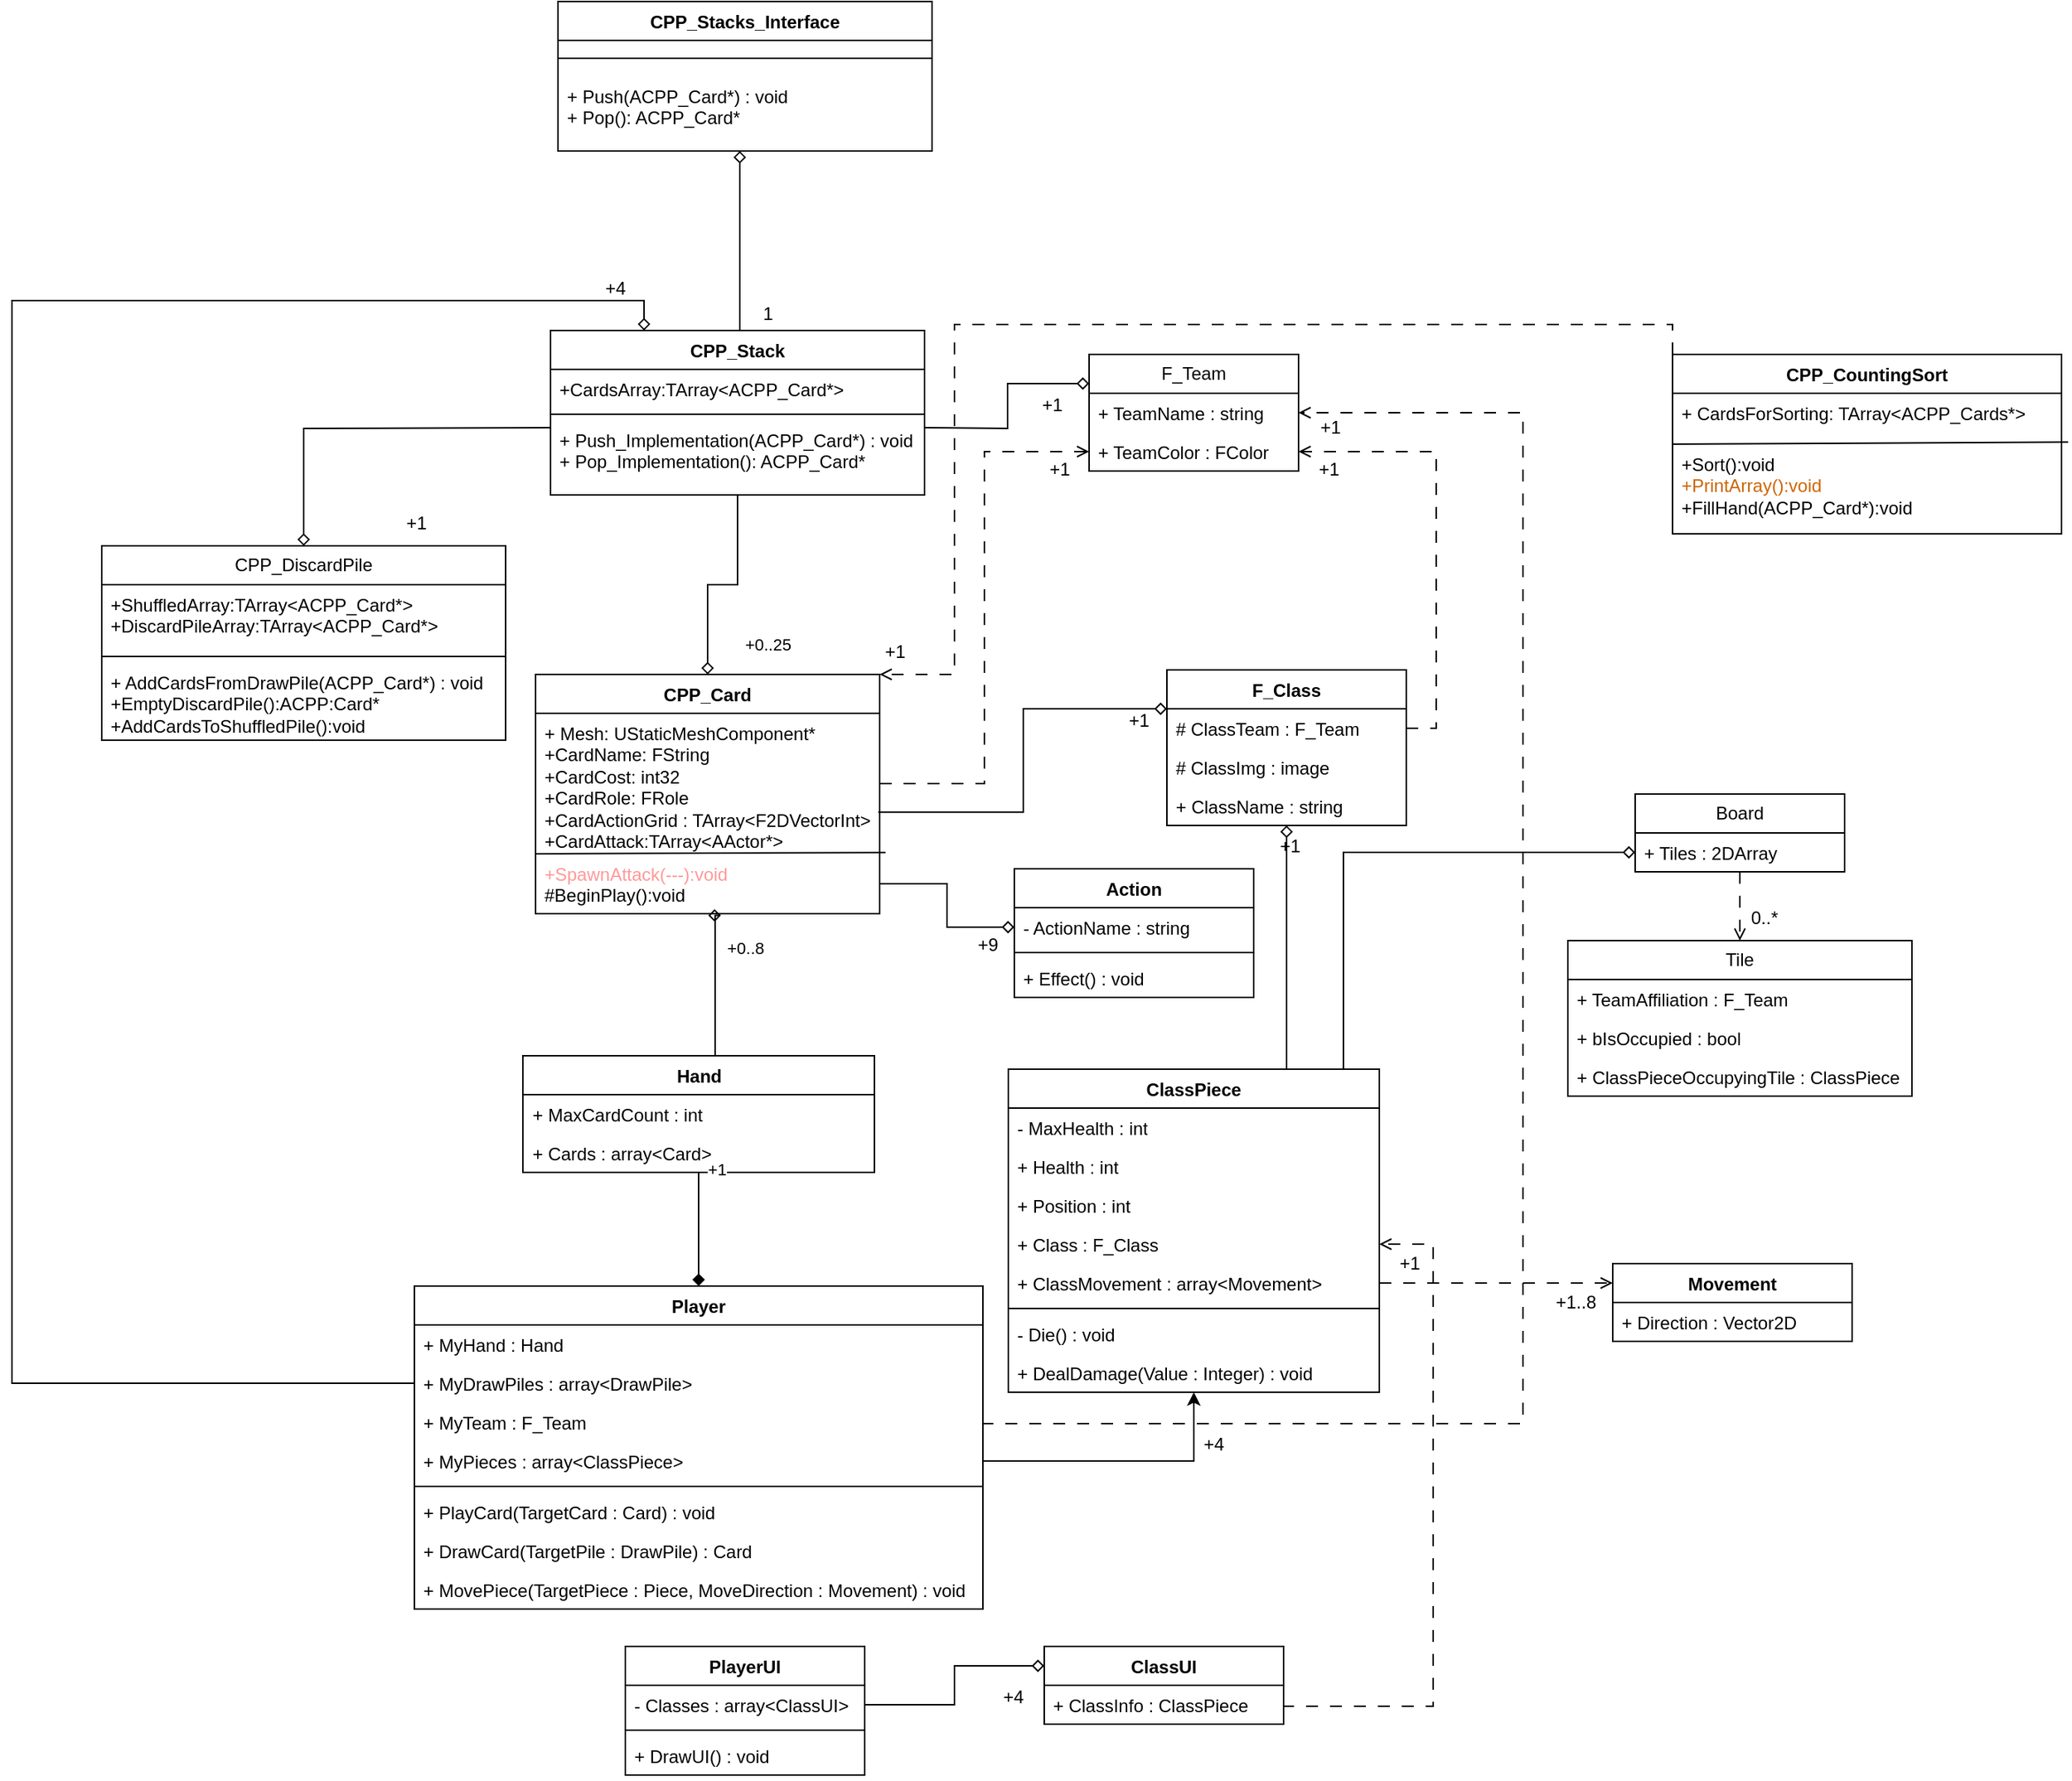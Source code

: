 <mxfile version="24.7.12">
  <diagram id="C5RBs43oDa-KdzZeNtuy" name="Page-1">
    <mxGraphModel dx="2722" dy="2196" grid="1" gridSize="10" guides="1" tooltips="1" connect="1" arrows="1" fold="1" page="1" pageScale="1" pageWidth="827" pageHeight="1169" math="0" shadow="0">
      <root>
        <mxCell id="WIyWlLk6GJQsqaUBKTNV-0" />
        <mxCell id="WIyWlLk6GJQsqaUBKTNV-1" parent="WIyWlLk6GJQsqaUBKTNV-0" />
        <mxCell id="1vtb1KImNI2E9GhAZsTV-21" style="edgeStyle=orthogonalEdgeStyle;rounded=0;orthogonalLoop=1;jettySize=auto;html=1;entryX=0;entryY=0.5;entryDx=0;entryDy=0;endArrow=diamond;endFill=0;exitX=1;exitY=0.5;exitDx=0;exitDy=0;" parent="WIyWlLk6GJQsqaUBKTNV-1" source="1vtb1KImNI2E9GhAZsTV-15" target="1vtb1KImNI2E9GhAZsTV-18" edge="1">
          <mxGeometry relative="1" as="geometry" />
        </mxCell>
        <mxCell id="1vtb1KImNI2E9GhAZsTV-4" value="CPP_Card" style="swimlane;fontStyle=1;align=center;verticalAlign=top;childLayout=stackLayout;horizontal=1;startSize=26;horizontalStack=0;resizeParent=1;resizeParentMax=0;resizeLast=0;collapsible=1;marginBottom=0;whiteSpace=wrap;html=1;" parent="WIyWlLk6GJQsqaUBKTNV-1" vertex="1">
          <mxGeometry x="200" y="330" width="230" height="160" as="geometry" />
        </mxCell>
        <mxCell id="1vtb1KImNI2E9GhAZsTV-5" value="+ Mesh: UStaticMeshComponent*&lt;div&gt;+CardName: FString&lt;/div&gt;&lt;div&gt;+CardCost: int32&lt;/div&gt;&lt;div&gt;+CardRole: FRole&lt;/div&gt;&lt;div&gt;+CardActionGrid : TArray&amp;lt;F2DVectorInt&amp;gt;&lt;/div&gt;&lt;div&gt;+CardAttack:TArray&amp;lt;AActor*&amp;gt;&lt;/div&gt;" style="text;strokeColor=none;fillColor=none;align=left;verticalAlign=top;spacingLeft=4;spacingRight=4;overflow=hidden;rotatable=0;points=[[0,0.5],[1,0.5]];portConstraint=eastwest;whiteSpace=wrap;html=1;" parent="1vtb1KImNI2E9GhAZsTV-4" vertex="1">
          <mxGeometry y="26" width="230" height="94" as="geometry" />
        </mxCell>
        <mxCell id="lDBsE0UKdXbJ8E-LJkqk-1" value="" style="endArrow=none;html=1;rounded=0;entryX=1.017;entryY=-0.022;entryDx=0;entryDy=0;entryPerimeter=0;exitX=0;exitY=0;exitDx=0;exitDy=0;exitPerimeter=0;" edge="1" parent="1vtb1KImNI2E9GhAZsTV-4" source="1vtb1KImNI2E9GhAZsTV-15" target="1vtb1KImNI2E9GhAZsTV-15">
          <mxGeometry width="50" height="50" relative="1" as="geometry">
            <mxPoint x="130" y="150" as="sourcePoint" />
            <mxPoint x="180" y="100" as="targetPoint" />
          </mxGeometry>
        </mxCell>
        <mxCell id="1vtb1KImNI2E9GhAZsTV-15" value="&lt;div&gt;&lt;font color=&quot;#ff9999&quot;&gt;+SpawnAttack(---):void&lt;/font&gt;&lt;br&gt;&lt;div&gt;#BeginPlay():void&lt;/div&gt;&lt;/div&gt;" style="text;strokeColor=none;fillColor=none;align=left;verticalAlign=top;spacingLeft=4;spacingRight=4;overflow=hidden;rotatable=0;points=[[0,0.5],[1,0.5]];portConstraint=eastwest;whiteSpace=wrap;html=1;" parent="1vtb1KImNI2E9GhAZsTV-4" vertex="1">
          <mxGeometry y="120" width="230" height="40" as="geometry" />
        </mxCell>
        <mxCell id="1vtb1KImNI2E9GhAZsTV-17" value="Action" style="swimlane;fontStyle=1;align=center;verticalAlign=top;childLayout=stackLayout;horizontal=1;startSize=26;horizontalStack=0;resizeParent=1;resizeParentMax=0;resizeLast=0;collapsible=1;marginBottom=0;whiteSpace=wrap;html=1;" parent="WIyWlLk6GJQsqaUBKTNV-1" vertex="1">
          <mxGeometry x="520" y="460" width="160" height="86" as="geometry" />
        </mxCell>
        <mxCell id="1vtb1KImNI2E9GhAZsTV-18" value="- ActionName : string" style="text;strokeColor=none;fillColor=none;align=left;verticalAlign=top;spacingLeft=4;spacingRight=4;overflow=hidden;rotatable=0;points=[[0,0.5],[1,0.5]];portConstraint=eastwest;whiteSpace=wrap;html=1;" parent="1vtb1KImNI2E9GhAZsTV-17" vertex="1">
          <mxGeometry y="26" width="160" height="26" as="geometry" />
        </mxCell>
        <mxCell id="1vtb1KImNI2E9GhAZsTV-19" value="" style="line;strokeWidth=1;fillColor=none;align=left;verticalAlign=middle;spacingTop=-1;spacingLeft=3;spacingRight=3;rotatable=0;labelPosition=right;points=[];portConstraint=eastwest;strokeColor=inherit;" parent="1vtb1KImNI2E9GhAZsTV-17" vertex="1">
          <mxGeometry y="52" width="160" height="8" as="geometry" />
        </mxCell>
        <mxCell id="1vtb1KImNI2E9GhAZsTV-20" value="+ Effect() : void" style="text;strokeColor=none;fillColor=none;align=left;verticalAlign=top;spacingLeft=4;spacingRight=4;overflow=hidden;rotatable=0;points=[[0,0.5],[1,0.5]];portConstraint=eastwest;whiteSpace=wrap;html=1;" parent="1vtb1KImNI2E9GhAZsTV-17" vertex="1">
          <mxGeometry y="60" width="160" height="26" as="geometry" />
        </mxCell>
        <mxCell id="1vtb1KImNI2E9GhAZsTV-27" style="edgeStyle=orthogonalEdgeStyle;rounded=0;orthogonalLoop=1;jettySize=auto;html=1;entryX=0.5;entryY=0;entryDx=0;entryDy=0;endArrow=diamond;endFill=0;" parent="WIyWlLk6GJQsqaUBKTNV-1" source="1vtb1KImNI2E9GhAZsTV-23" target="1vtb1KImNI2E9GhAZsTV-4" edge="1">
          <mxGeometry relative="1" as="geometry" />
        </mxCell>
        <mxCell id="1vtb1KImNI2E9GhAZsTV-23" value="CPP_Stack" style="swimlane;fontStyle=1;align=center;verticalAlign=top;childLayout=stackLayout;horizontal=1;startSize=26;horizontalStack=0;resizeParent=1;resizeParentMax=0;resizeLast=0;collapsible=1;marginBottom=0;whiteSpace=wrap;html=1;" parent="WIyWlLk6GJQsqaUBKTNV-1" vertex="1">
          <mxGeometry x="210" y="100" width="250" height="110" as="geometry" />
        </mxCell>
        <mxCell id="1vtb1KImNI2E9GhAZsTV-29" value="+CardsArray:TArray&amp;lt;ACPP_Card*&amp;gt;&amp;nbsp;" style="text;strokeColor=none;fillColor=none;align=left;verticalAlign=top;spacingLeft=4;spacingRight=4;overflow=hidden;rotatable=0;points=[[0,0.5],[1,0.5]];portConstraint=eastwest;whiteSpace=wrap;html=1;" parent="1vtb1KImNI2E9GhAZsTV-23" vertex="1">
          <mxGeometry y="26" width="250" height="26" as="geometry" />
        </mxCell>
        <mxCell id="1vtb1KImNI2E9GhAZsTV-25" value="" style="line;strokeWidth=1;fillColor=none;align=left;verticalAlign=middle;spacingTop=-1;spacingLeft=3;spacingRight=3;rotatable=0;labelPosition=right;points=[];portConstraint=eastwest;strokeColor=inherit;" parent="1vtb1KImNI2E9GhAZsTV-23" vertex="1">
          <mxGeometry y="52" width="250" height="8" as="geometry" />
        </mxCell>
        <mxCell id="1vtb1KImNI2E9GhAZsTV-26" value="+ Push_Implementation(ACPP_Card*) : void&lt;div&gt;+ Pop_Implementation(): ACPP_Card*&lt;/div&gt;" style="text;strokeColor=none;fillColor=none;align=left;verticalAlign=top;spacingLeft=4;spacingRight=4;overflow=hidden;rotatable=0;points=[[0,0.5],[1,0.5]];portConstraint=eastwest;whiteSpace=wrap;html=1;" parent="1vtb1KImNI2E9GhAZsTV-23" vertex="1">
          <mxGeometry y="60" width="250" height="50" as="geometry" />
        </mxCell>
        <mxCell id="1vtb1KImNI2E9GhAZsTV-37" style="edgeStyle=orthogonalEdgeStyle;rounded=0;orthogonalLoop=1;jettySize=auto;html=1;endArrow=diamond;endFill=0;targetPerimeterSpacing=0;entryX=0.502;entryY=1.031;entryDx=0;entryDy=0;entryPerimeter=0;" parent="WIyWlLk6GJQsqaUBKTNV-1" source="1vtb1KImNI2E9GhAZsTV-31" target="1vtb1KImNI2E9GhAZsTV-15" edge="1">
          <mxGeometry relative="1" as="geometry">
            <Array as="points">
              <mxPoint x="320" y="491" />
            </Array>
            <mxPoint x="335" y="460" as="targetPoint" />
          </mxGeometry>
        </mxCell>
        <mxCell id="1vtb1KImNI2E9GhAZsTV-38" value="+0..8" style="edgeLabel;html=1;align=center;verticalAlign=middle;resizable=0;points=[];" parent="1vtb1KImNI2E9GhAZsTV-37" vertex="1" connectable="0">
          <mxGeometry x="0.38" y="-4" relative="1" as="geometry">
            <mxPoint x="16" y="-4" as="offset" />
          </mxGeometry>
        </mxCell>
        <mxCell id="1vtb1KImNI2E9GhAZsTV-31" value="Hand" style="swimlane;fontStyle=1;align=center;verticalAlign=top;childLayout=stackLayout;horizontal=1;startSize=26;horizontalStack=0;resizeParent=1;resizeParentMax=0;resizeLast=0;collapsible=1;marginBottom=0;whiteSpace=wrap;html=1;" parent="WIyWlLk6GJQsqaUBKTNV-1" vertex="1">
          <mxGeometry x="191.5" y="585" width="235" height="78" as="geometry" />
        </mxCell>
        <mxCell id="1vtb1KImNI2E9GhAZsTV-32" value="+ MaxCardCount : int" style="text;strokeColor=none;fillColor=none;align=left;verticalAlign=top;spacingLeft=4;spacingRight=4;overflow=hidden;rotatable=0;points=[[0,0.5],[1,0.5]];portConstraint=eastwest;whiteSpace=wrap;html=1;" parent="1vtb1KImNI2E9GhAZsTV-31" vertex="1">
          <mxGeometry y="26" width="235" height="26" as="geometry" />
        </mxCell>
        <mxCell id="1vtb1KImNI2E9GhAZsTV-35" value="+ Cards : array&amp;lt;Card&amp;gt;" style="text;strokeColor=none;fillColor=none;align=left;verticalAlign=top;spacingLeft=4;spacingRight=4;overflow=hidden;rotatable=0;points=[[0,0.5],[1,0.5]];portConstraint=eastwest;whiteSpace=wrap;html=1;" parent="1vtb1KImNI2E9GhAZsTV-31" vertex="1">
          <mxGeometry y="52" width="235" height="26" as="geometry" />
        </mxCell>
        <mxCell id="1vtb1KImNI2E9GhAZsTV-39" value="+0..25" style="edgeLabel;html=1;align=center;verticalAlign=middle;resizable=0;points=[];" parent="WIyWlLk6GJQsqaUBKTNV-1" vertex="1" connectable="0">
          <mxGeometry x="355" y="310" as="geometry" />
        </mxCell>
        <mxCell id="1vtb1KImNI2E9GhAZsTV-49" style="edgeStyle=orthogonalEdgeStyle;rounded=0;orthogonalLoop=1;jettySize=auto;html=1;startArrow=diamond;startFill=1;endArrow=none;endFill=0;" parent="WIyWlLk6GJQsqaUBKTNV-1" source="1vtb1KImNI2E9GhAZsTV-44" target="1vtb1KImNI2E9GhAZsTV-31" edge="1">
          <mxGeometry relative="1" as="geometry" />
        </mxCell>
        <mxCell id="1vtb1KImNI2E9GhAZsTV-53" value="+1" style="edgeLabel;html=1;align=center;verticalAlign=middle;resizable=0;points=[];" parent="1vtb1KImNI2E9GhAZsTV-49" vertex="1" connectable="0">
          <mxGeometry x="0.266" y="3" relative="1" as="geometry">
            <mxPoint x="15" y="-30" as="offset" />
          </mxGeometry>
        </mxCell>
        <mxCell id="1vtb1KImNI2E9GhAZsTV-44" value="Player" style="swimlane;fontStyle=1;align=center;verticalAlign=top;childLayout=stackLayout;horizontal=1;startSize=26;horizontalStack=0;resizeParent=1;resizeParentMax=0;resizeLast=0;collapsible=1;marginBottom=0;whiteSpace=wrap;html=1;" parent="WIyWlLk6GJQsqaUBKTNV-1" vertex="1">
          <mxGeometry x="119" y="739" width="380" height="216" as="geometry" />
        </mxCell>
        <mxCell id="1vtb1KImNI2E9GhAZsTV-45" value="+ MyHand : Hand" style="text;strokeColor=none;fillColor=none;align=left;verticalAlign=top;spacingLeft=4;spacingRight=4;overflow=hidden;rotatable=0;points=[[0,0.5],[1,0.5]];portConstraint=eastwest;whiteSpace=wrap;html=1;" parent="1vtb1KImNI2E9GhAZsTV-44" vertex="1">
          <mxGeometry y="26" width="380" height="26" as="geometry" />
        </mxCell>
        <mxCell id="1vtb1KImNI2E9GhAZsTV-51" value="+ MyDrawPiles : array&amp;lt;DrawPile&amp;gt;" style="text;strokeColor=none;fillColor=none;align=left;verticalAlign=top;spacingLeft=4;spacingRight=4;overflow=hidden;rotatable=0;points=[[0,0.5],[1,0.5]];portConstraint=eastwest;whiteSpace=wrap;html=1;" parent="1vtb1KImNI2E9GhAZsTV-44" vertex="1">
          <mxGeometry y="52" width="380" height="26" as="geometry" />
        </mxCell>
        <mxCell id="1vtb1KImNI2E9GhAZsTV-61" value="+ MyTeam : F_Team" style="text;strokeColor=none;fillColor=none;align=left;verticalAlign=top;spacingLeft=4;spacingRight=4;overflow=hidden;rotatable=0;points=[[0,0.5],[1,0.5]];portConstraint=eastwest;whiteSpace=wrap;html=1;" parent="1vtb1KImNI2E9GhAZsTV-44" vertex="1">
          <mxGeometry y="78" width="380" height="26" as="geometry" />
        </mxCell>
        <mxCell id="1vtb1KImNI2E9GhAZsTV-124" value="+ MyPieces : array&amp;lt;ClassPiece&amp;gt;" style="text;strokeColor=none;fillColor=none;align=left;verticalAlign=top;spacingLeft=4;spacingRight=4;overflow=hidden;rotatable=0;points=[[0,0.5],[1,0.5]];portConstraint=eastwest;whiteSpace=wrap;html=1;" parent="1vtb1KImNI2E9GhAZsTV-44" vertex="1">
          <mxGeometry y="104" width="380" height="26" as="geometry" />
        </mxCell>
        <mxCell id="1vtb1KImNI2E9GhAZsTV-46" value="" style="line;strokeWidth=1;fillColor=none;align=left;verticalAlign=middle;spacingTop=-1;spacingLeft=3;spacingRight=3;rotatable=0;labelPosition=right;points=[];portConstraint=eastwest;strokeColor=inherit;" parent="1vtb1KImNI2E9GhAZsTV-44" vertex="1">
          <mxGeometry y="130" width="380" height="8" as="geometry" />
        </mxCell>
        <mxCell id="1vtb1KImNI2E9GhAZsTV-88" value="+ PlayCard(TargetCard : Card) : void" style="text;strokeColor=none;fillColor=none;align=left;verticalAlign=top;spacingLeft=4;spacingRight=4;overflow=hidden;rotatable=0;points=[[0,0.5],[1,0.5]];portConstraint=eastwest;whiteSpace=wrap;html=1;" parent="1vtb1KImNI2E9GhAZsTV-44" vertex="1">
          <mxGeometry y="138" width="380" height="26" as="geometry" />
        </mxCell>
        <mxCell id="1vtb1KImNI2E9GhAZsTV-47" value="+ DrawCard(TargetPile : DrawPile) : Card" style="text;strokeColor=none;fillColor=none;align=left;verticalAlign=top;spacingLeft=4;spacingRight=4;overflow=hidden;rotatable=0;points=[[0,0.5],[1,0.5]];portConstraint=eastwest;whiteSpace=wrap;html=1;" parent="1vtb1KImNI2E9GhAZsTV-44" vertex="1">
          <mxGeometry y="164" width="380" height="26" as="geometry" />
        </mxCell>
        <mxCell id="1vtb1KImNI2E9GhAZsTV-123" value="+ MovePiece(TargetPiece : Piece, MoveDirection : Movement) : void" style="text;strokeColor=none;fillColor=none;align=left;verticalAlign=top;spacingLeft=4;spacingRight=4;overflow=hidden;rotatable=0;points=[[0,0.5],[1,0.5]];portConstraint=eastwest;whiteSpace=wrap;html=1;" parent="1vtb1KImNI2E9GhAZsTV-44" vertex="1">
          <mxGeometry y="190" width="380" height="26" as="geometry" />
        </mxCell>
        <mxCell id="1vtb1KImNI2E9GhAZsTV-52" value="+4" style="text;html=1;align=center;verticalAlign=middle;resizable=0;points=[];autosize=1;strokeColor=none;fillColor=none;" parent="WIyWlLk6GJQsqaUBKTNV-1" vertex="1">
          <mxGeometry x="233" y="57" width="40" height="30" as="geometry" />
        </mxCell>
        <mxCell id="1vtb1KImNI2E9GhAZsTV-54" value="F_Team" style="swimlane;fontStyle=0;childLayout=stackLayout;horizontal=1;startSize=26;fillColor=none;horizontalStack=0;resizeParent=1;resizeParentMax=0;resizeLast=0;collapsible=1;marginBottom=0;whiteSpace=wrap;html=1;" parent="WIyWlLk6GJQsqaUBKTNV-1" vertex="1">
          <mxGeometry x="570" y="116" width="140" height="78" as="geometry" />
        </mxCell>
        <mxCell id="1vtb1KImNI2E9GhAZsTV-55" value="+ TeamName : string" style="text;strokeColor=none;fillColor=none;align=left;verticalAlign=top;spacingLeft=4;spacingRight=4;overflow=hidden;rotatable=0;points=[[0,0.5],[1,0.5]];portConstraint=eastwest;whiteSpace=wrap;html=1;" parent="1vtb1KImNI2E9GhAZsTV-54" vertex="1">
          <mxGeometry y="26" width="140" height="26" as="geometry" />
        </mxCell>
        <mxCell id="1vtb1KImNI2E9GhAZsTV-56" value="+ TeamColor : FColor" style="text;strokeColor=none;fillColor=none;align=left;verticalAlign=top;spacingLeft=4;spacingRight=4;overflow=hidden;rotatable=0;points=[[0,0.5],[1,0.5]];portConstraint=eastwest;whiteSpace=wrap;html=1;" parent="1vtb1KImNI2E9GhAZsTV-54" vertex="1">
          <mxGeometry y="52" width="140" height="26" as="geometry" />
        </mxCell>
        <mxCell id="1vtb1KImNI2E9GhAZsTV-58" style="edgeStyle=orthogonalEdgeStyle;rounded=0;orthogonalLoop=1;jettySize=auto;html=1;entryX=0;entryY=0.25;entryDx=0;entryDy=0;endArrow=diamond;endFill=0;" parent="WIyWlLk6GJQsqaUBKTNV-1" target="1vtb1KImNI2E9GhAZsTV-54" edge="1">
          <mxGeometry relative="1" as="geometry">
            <mxPoint x="460.0" y="165.0" as="sourcePoint" />
          </mxGeometry>
        </mxCell>
        <mxCell id="1vtb1KImNI2E9GhAZsTV-59" value="+1" style="text;html=1;align=center;verticalAlign=middle;resizable=0;points=[];autosize=1;strokeColor=none;fillColor=none;" parent="WIyWlLk6GJQsqaUBKTNV-1" vertex="1">
          <mxGeometry x="525" y="135" width="40" height="30" as="geometry" />
        </mxCell>
        <mxCell id="1vtb1KImNI2E9GhAZsTV-64" style="edgeStyle=orthogonalEdgeStyle;rounded=0;orthogonalLoop=1;jettySize=auto;html=1;exitX=1;exitY=0.5;exitDx=0;exitDy=0;entryX=0;entryY=0.5;entryDx=0;entryDy=0;dashed=1;dashPattern=8 8;endArrow=open;endFill=0;" parent="WIyWlLk6GJQsqaUBKTNV-1" source="1vtb1KImNI2E9GhAZsTV-5" target="1vtb1KImNI2E9GhAZsTV-56" edge="1">
          <mxGeometry relative="1" as="geometry" />
        </mxCell>
        <mxCell id="1vtb1KImNI2E9GhAZsTV-65" value="+1" style="text;html=1;align=center;verticalAlign=middle;resizable=0;points=[];autosize=1;strokeColor=none;fillColor=none;" parent="WIyWlLk6GJQsqaUBKTNV-1" vertex="1">
          <mxGeometry x="530" y="178" width="40" height="30" as="geometry" />
        </mxCell>
        <mxCell id="1vtb1KImNI2E9GhAZsTV-66" style="edgeStyle=orthogonalEdgeStyle;rounded=0;orthogonalLoop=1;jettySize=auto;html=1;exitX=1;exitY=0.5;exitDx=0;exitDy=0;entryX=1;entryY=0.5;entryDx=0;entryDy=0;dashed=1;dashPattern=8 8;endArrow=open;endFill=0;" parent="WIyWlLk6GJQsqaUBKTNV-1" source="1vtb1KImNI2E9GhAZsTV-61" target="1vtb1KImNI2E9GhAZsTV-55" edge="1">
          <mxGeometry relative="1" as="geometry">
            <Array as="points">
              <mxPoint x="860" y="831" />
              <mxPoint x="860" y="155" />
            </Array>
          </mxGeometry>
        </mxCell>
        <mxCell id="1vtb1KImNI2E9GhAZsTV-67" value="+1" style="text;html=1;align=center;verticalAlign=middle;resizable=0;points=[];autosize=1;strokeColor=none;fillColor=none;" parent="WIyWlLk6GJQsqaUBKTNV-1" vertex="1">
          <mxGeometry x="711" y="150" width="40" height="30" as="geometry" />
        </mxCell>
        <mxCell id="1vtb1KImNI2E9GhAZsTV-69" value="F_Class" style="swimlane;fontStyle=1;align=center;verticalAlign=top;childLayout=stackLayout;horizontal=1;startSize=26;horizontalStack=0;resizeParent=1;resizeParentMax=0;resizeLast=0;collapsible=1;marginBottom=0;whiteSpace=wrap;html=1;" parent="WIyWlLk6GJQsqaUBKTNV-1" vertex="1">
          <mxGeometry x="622" y="327" width="160" height="104" as="geometry" />
        </mxCell>
        <mxCell id="FZ2KEuvu1x8sY4LzzMJT-1" value="# ClassTeam : F_Team" style="text;strokeColor=none;fillColor=none;align=left;verticalAlign=top;spacingLeft=4;spacingRight=4;overflow=hidden;rotatable=0;points=[[0,0.5],[1,0.5]];portConstraint=eastwest;whiteSpace=wrap;html=1;" parent="1vtb1KImNI2E9GhAZsTV-69" vertex="1">
          <mxGeometry y="26" width="160" height="26" as="geometry" />
        </mxCell>
        <mxCell id="1vtb1KImNI2E9GhAZsTV-117" value="# ClassImg : image" style="text;strokeColor=none;fillColor=none;align=left;verticalAlign=top;spacingLeft=4;spacingRight=4;overflow=hidden;rotatable=0;points=[[0,0.5],[1,0.5]];portConstraint=eastwest;whiteSpace=wrap;html=1;" parent="1vtb1KImNI2E9GhAZsTV-69" vertex="1">
          <mxGeometry y="52" width="160" height="26" as="geometry" />
        </mxCell>
        <mxCell id="1vtb1KImNI2E9GhAZsTV-70" value="+ ClassName : string" style="text;strokeColor=none;fillColor=none;align=left;verticalAlign=top;spacingLeft=4;spacingRight=4;overflow=hidden;rotatable=0;points=[[0,0.5],[1,0.5]];portConstraint=eastwest;whiteSpace=wrap;html=1;" parent="1vtb1KImNI2E9GhAZsTV-69" vertex="1">
          <mxGeometry y="78" width="160" height="26" as="geometry" />
        </mxCell>
        <mxCell id="1vtb1KImNI2E9GhAZsTV-73" style="edgeStyle=orthogonalEdgeStyle;rounded=0;orthogonalLoop=1;jettySize=auto;html=1;exitX=0.996;exitY=0.703;exitDx=0;exitDy=0;entryX=0;entryY=0.25;entryDx=0;entryDy=0;endArrow=diamond;endFill=0;exitPerimeter=0;" parent="WIyWlLk6GJQsqaUBKTNV-1" source="1vtb1KImNI2E9GhAZsTV-5" target="1vtb1KImNI2E9GhAZsTV-69" edge="1">
          <mxGeometry relative="1" as="geometry">
            <mxPoint x="445.0" y="403" as="sourcePoint" />
          </mxGeometry>
        </mxCell>
        <mxCell id="1vtb1KImNI2E9GhAZsTV-74" value="+1" style="text;html=1;align=center;verticalAlign=middle;resizable=0;points=[];autosize=1;strokeColor=none;fillColor=none;" parent="WIyWlLk6GJQsqaUBKTNV-1" vertex="1">
          <mxGeometry x="583" y="346" width="40" height="30" as="geometry" />
        </mxCell>
        <mxCell id="1vtb1KImNI2E9GhAZsTV-75" value="+9" style="text;html=1;align=center;verticalAlign=middle;resizable=0;points=[];autosize=1;strokeColor=none;fillColor=none;" parent="WIyWlLk6GJQsqaUBKTNV-1" vertex="1">
          <mxGeometry x="482" y="496" width="40" height="30" as="geometry" />
        </mxCell>
        <mxCell id="1vtb1KImNI2E9GhAZsTV-80" style="edgeStyle=orthogonalEdgeStyle;rounded=0;orthogonalLoop=1;jettySize=auto;html=1;exitX=0.75;exitY=0;exitDx=0;exitDy=0;endArrow=diamond;endFill=0;" parent="WIyWlLk6GJQsqaUBKTNV-1" source="1vtb1KImNI2E9GhAZsTV-76" target="1vtb1KImNI2E9GhAZsTV-69" edge="1">
          <mxGeometry relative="1" as="geometry" />
        </mxCell>
        <mxCell id="_5K_CjAwE6rw4ObjQobI-4" style="edgeStyle=orthogonalEdgeStyle;rounded=0;orthogonalLoop=1;jettySize=auto;html=1;entryX=0;entryY=0.5;entryDx=0;entryDy=0;endArrow=diamond;endFill=0;" parent="WIyWlLk6GJQsqaUBKTNV-1" source="1vtb1KImNI2E9GhAZsTV-76" target="OghSh6Rdta4UqrLsj0bJ-9" edge="1">
          <mxGeometry relative="1" as="geometry">
            <Array as="points">
              <mxPoint x="740" y="449" />
            </Array>
          </mxGeometry>
        </mxCell>
        <mxCell id="1vtb1KImNI2E9GhAZsTV-76" value="ClassPiece" style="swimlane;fontStyle=1;align=center;verticalAlign=top;childLayout=stackLayout;horizontal=1;startSize=26;horizontalStack=0;resizeParent=1;resizeParentMax=0;resizeLast=0;collapsible=1;marginBottom=0;whiteSpace=wrap;html=1;" parent="WIyWlLk6GJQsqaUBKTNV-1" vertex="1">
          <mxGeometry x="516" y="594" width="248" height="216" as="geometry" />
        </mxCell>
        <mxCell id="1vtb1KImNI2E9GhAZsTV-85" value="- MaxHealth : int" style="text;strokeColor=none;fillColor=none;align=left;verticalAlign=top;spacingLeft=4;spacingRight=4;overflow=hidden;rotatable=0;points=[[0,0.5],[1,0.5]];portConstraint=eastwest;whiteSpace=wrap;html=1;" parent="1vtb1KImNI2E9GhAZsTV-76" vertex="1">
          <mxGeometry y="26" width="248" height="26" as="geometry" />
        </mxCell>
        <mxCell id="1vtb1KImNI2E9GhAZsTV-86" value="+ Health : int" style="text;strokeColor=none;fillColor=none;align=left;verticalAlign=top;spacingLeft=4;spacingRight=4;overflow=hidden;rotatable=0;points=[[0,0.5],[1,0.5]];portConstraint=eastwest;whiteSpace=wrap;html=1;" parent="1vtb1KImNI2E9GhAZsTV-76" vertex="1">
          <mxGeometry y="52" width="248" height="26" as="geometry" />
        </mxCell>
        <mxCell id="_5K_CjAwE6rw4ObjQobI-2" value="+ Position : int" style="text;strokeColor=none;fillColor=none;align=left;verticalAlign=top;spacingLeft=4;spacingRight=4;overflow=hidden;rotatable=0;points=[[0,0.5],[1,0.5]];portConstraint=eastwest;whiteSpace=wrap;html=1;" parent="1vtb1KImNI2E9GhAZsTV-76" vertex="1">
          <mxGeometry y="78" width="248" height="26" as="geometry" />
        </mxCell>
        <mxCell id="1vtb1KImNI2E9GhAZsTV-77" value="+ Class : F_Class" style="text;strokeColor=none;fillColor=none;align=left;verticalAlign=top;spacingLeft=4;spacingRight=4;overflow=hidden;rotatable=0;points=[[0,0.5],[1,0.5]];portConstraint=eastwest;whiteSpace=wrap;html=1;" parent="1vtb1KImNI2E9GhAZsTV-76" vertex="1">
          <mxGeometry y="104" width="248" height="26" as="geometry" />
        </mxCell>
        <mxCell id="1vtb1KImNI2E9GhAZsTV-113" value="+ ClassMovement : array&amp;lt;Movement&amp;gt;" style="text;strokeColor=none;fillColor=none;align=left;verticalAlign=top;spacingLeft=4;spacingRight=4;overflow=hidden;rotatable=0;points=[[0,0.5],[1,0.5]];portConstraint=eastwest;whiteSpace=wrap;html=1;" parent="1vtb1KImNI2E9GhAZsTV-76" vertex="1">
          <mxGeometry y="130" width="248" height="26" as="geometry" />
        </mxCell>
        <mxCell id="23d7bC51o9MeotY1tfb4-0" value="" style="line;strokeWidth=1;fillColor=none;align=left;verticalAlign=middle;spacingTop=-1;spacingLeft=3;spacingRight=3;rotatable=0;labelPosition=right;points=[];portConstraint=eastwest;strokeColor=inherit;" parent="1vtb1KImNI2E9GhAZsTV-76" vertex="1">
          <mxGeometry y="156" width="248" height="8" as="geometry" />
        </mxCell>
        <mxCell id="23d7bC51o9MeotY1tfb4-2" value="- Die() : void" style="text;strokeColor=none;fillColor=none;align=left;verticalAlign=top;spacingLeft=4;spacingRight=4;overflow=hidden;rotatable=0;points=[[0,0.5],[1,0.5]];portConstraint=eastwest;whiteSpace=wrap;html=1;" parent="1vtb1KImNI2E9GhAZsTV-76" vertex="1">
          <mxGeometry y="164" width="248" height="26" as="geometry" />
        </mxCell>
        <mxCell id="23d7bC51o9MeotY1tfb4-1" value="+ DealDamage(Value : Integer) : void" style="text;strokeColor=none;fillColor=none;align=left;verticalAlign=top;spacingLeft=4;spacingRight=4;overflow=hidden;rotatable=0;points=[[0,0.5],[1,0.5]];portConstraint=eastwest;whiteSpace=wrap;html=1;" parent="1vtb1KImNI2E9GhAZsTV-76" vertex="1">
          <mxGeometry y="190" width="248" height="26" as="geometry" />
        </mxCell>
        <mxCell id="1vtb1KImNI2E9GhAZsTV-81" value="+1" style="text;html=1;align=center;verticalAlign=middle;resizable=0;points=[];autosize=1;strokeColor=none;fillColor=none;" parent="WIyWlLk6GJQsqaUBKTNV-1" vertex="1">
          <mxGeometry x="684" y="430" width="40" height="30" as="geometry" />
        </mxCell>
        <mxCell id="1vtb1KImNI2E9GhAZsTV-89" value="PlayerUI" style="swimlane;fontStyle=1;align=center;verticalAlign=top;childLayout=stackLayout;horizontal=1;startSize=26;horizontalStack=0;resizeParent=1;resizeParentMax=0;resizeLast=0;collapsible=1;marginBottom=0;whiteSpace=wrap;html=1;" parent="WIyWlLk6GJQsqaUBKTNV-1" vertex="1">
          <mxGeometry x="260" y="980" width="160" height="86" as="geometry" />
        </mxCell>
        <mxCell id="1vtb1KImNI2E9GhAZsTV-90" value="- Classes : array&amp;lt;ClassUI&amp;gt;" style="text;strokeColor=none;fillColor=none;align=left;verticalAlign=top;spacingLeft=4;spacingRight=4;overflow=hidden;rotatable=0;points=[[0,0.5],[1,0.5]];portConstraint=eastwest;whiteSpace=wrap;html=1;" parent="1vtb1KImNI2E9GhAZsTV-89" vertex="1">
          <mxGeometry y="26" width="160" height="26" as="geometry" />
        </mxCell>
        <mxCell id="1vtb1KImNI2E9GhAZsTV-91" value="" style="line;strokeWidth=1;fillColor=none;align=left;verticalAlign=middle;spacingTop=-1;spacingLeft=3;spacingRight=3;rotatable=0;labelPosition=right;points=[];portConstraint=eastwest;strokeColor=inherit;" parent="1vtb1KImNI2E9GhAZsTV-89" vertex="1">
          <mxGeometry y="52" width="160" height="8" as="geometry" />
        </mxCell>
        <mxCell id="1vtb1KImNI2E9GhAZsTV-92" value="+ DrawUI() : void" style="text;strokeColor=none;fillColor=none;align=left;verticalAlign=top;spacingLeft=4;spacingRight=4;overflow=hidden;rotatable=0;points=[[0,0.5],[1,0.5]];portConstraint=eastwest;whiteSpace=wrap;html=1;" parent="1vtb1KImNI2E9GhAZsTV-89" vertex="1">
          <mxGeometry y="60" width="160" height="26" as="geometry" />
        </mxCell>
        <mxCell id="1vtb1KImNI2E9GhAZsTV-97" value="ClassUI" style="swimlane;fontStyle=1;align=center;verticalAlign=top;childLayout=stackLayout;horizontal=1;startSize=26;horizontalStack=0;resizeParent=1;resizeParentMax=0;resizeLast=0;collapsible=1;marginBottom=0;whiteSpace=wrap;html=1;" parent="WIyWlLk6GJQsqaUBKTNV-1" vertex="1">
          <mxGeometry x="540" y="980" width="160" height="52" as="geometry" />
        </mxCell>
        <mxCell id="1vtb1KImNI2E9GhAZsTV-116" value="+ ClassInfo : ClassPiece" style="text;strokeColor=none;fillColor=none;align=left;verticalAlign=top;spacingLeft=4;spacingRight=4;overflow=hidden;rotatable=0;points=[[0,0.5],[1,0.5]];portConstraint=eastwest;whiteSpace=wrap;html=1;" parent="1vtb1KImNI2E9GhAZsTV-97" vertex="1">
          <mxGeometry y="26" width="160" height="26" as="geometry" />
        </mxCell>
        <mxCell id="1vtb1KImNI2E9GhAZsTV-102" style="edgeStyle=orthogonalEdgeStyle;rounded=0;orthogonalLoop=1;jettySize=auto;html=1;exitX=1;exitY=0.5;exitDx=0;exitDy=0;entryX=0;entryY=0.25;entryDx=0;entryDy=0;endArrow=diamond;endFill=0;" parent="WIyWlLk6GJQsqaUBKTNV-1" source="1vtb1KImNI2E9GhAZsTV-90" target="1vtb1KImNI2E9GhAZsTV-97" edge="1">
          <mxGeometry relative="1" as="geometry" />
        </mxCell>
        <mxCell id="1vtb1KImNI2E9GhAZsTV-103" value="+4" style="text;html=1;align=center;verticalAlign=middle;resizable=0;points=[];autosize=1;strokeColor=none;fillColor=none;" parent="WIyWlLk6GJQsqaUBKTNV-1" vertex="1">
          <mxGeometry x="499" y="999" width="40" height="30" as="geometry" />
        </mxCell>
        <mxCell id="1vtb1KImNI2E9GhAZsTV-107" value="Movement" style="swimlane;fontStyle=1;align=center;verticalAlign=top;childLayout=stackLayout;horizontal=1;startSize=26;horizontalStack=0;resizeParent=1;resizeParentMax=0;resizeLast=0;collapsible=1;marginBottom=0;whiteSpace=wrap;html=1;" parent="WIyWlLk6GJQsqaUBKTNV-1" vertex="1">
          <mxGeometry x="920" y="724" width="160" height="52" as="geometry" />
        </mxCell>
        <mxCell id="1vtb1KImNI2E9GhAZsTV-108" value="+ Direction : Vector2D" style="text;strokeColor=none;fillColor=none;align=left;verticalAlign=top;spacingLeft=4;spacingRight=4;overflow=hidden;rotatable=0;points=[[0,0.5],[1,0.5]];portConstraint=eastwest;whiteSpace=wrap;html=1;" parent="1vtb1KImNI2E9GhAZsTV-107" vertex="1">
          <mxGeometry y="26" width="160" height="26" as="geometry" />
        </mxCell>
        <mxCell id="1vtb1KImNI2E9GhAZsTV-111" style="edgeStyle=orthogonalEdgeStyle;rounded=0;orthogonalLoop=1;jettySize=auto;html=1;exitX=1;exitY=0.5;exitDx=0;exitDy=0;entryX=1;entryY=0.5;entryDx=0;entryDy=0;dashed=1;dashPattern=8 8;endArrow=open;endFill=0;" parent="WIyWlLk6GJQsqaUBKTNV-1" source="1vtb1KImNI2E9GhAZsTV-116" target="1vtb1KImNI2E9GhAZsTV-77" edge="1">
          <mxGeometry relative="1" as="geometry">
            <Array as="points">
              <mxPoint x="700" y="1020" />
              <mxPoint x="800" y="1020" />
              <mxPoint x="800" y="711" />
            </Array>
            <mxPoint x="700" y="1045" as="sourcePoint" />
          </mxGeometry>
        </mxCell>
        <mxCell id="1vtb1KImNI2E9GhAZsTV-114" style="edgeStyle=orthogonalEdgeStyle;rounded=0;orthogonalLoop=1;jettySize=auto;html=1;entryX=0;entryY=0.25;entryDx=0;entryDy=0;dashed=1;dashPattern=8 8;endArrow=open;endFill=0;" parent="WIyWlLk6GJQsqaUBKTNV-1" source="1vtb1KImNI2E9GhAZsTV-113" target="1vtb1KImNI2E9GhAZsTV-107" edge="1">
          <mxGeometry relative="1" as="geometry" />
        </mxCell>
        <mxCell id="1vtb1KImNI2E9GhAZsTV-115" value="+1..8" style="text;html=1;align=center;verticalAlign=middle;resizable=0;points=[];autosize=1;strokeColor=none;fillColor=none;" parent="WIyWlLk6GJQsqaUBKTNV-1" vertex="1">
          <mxGeometry x="870" y="735" width="50" height="30" as="geometry" />
        </mxCell>
        <mxCell id="1vtb1KImNI2E9GhAZsTV-120" value="+1" style="text;html=1;align=center;verticalAlign=middle;resizable=0;points=[];autosize=1;strokeColor=none;fillColor=none;" parent="WIyWlLk6GJQsqaUBKTNV-1" vertex="1">
          <mxGeometry x="764" y="709" width="40" height="30" as="geometry" />
        </mxCell>
        <mxCell id="1vtb1KImNI2E9GhAZsTV-125" style="edgeStyle=orthogonalEdgeStyle;rounded=0;orthogonalLoop=1;jettySize=auto;html=1;exitX=1;exitY=0.5;exitDx=0;exitDy=0;" parent="WIyWlLk6GJQsqaUBKTNV-1" source="1vtb1KImNI2E9GhAZsTV-124" target="1vtb1KImNI2E9GhAZsTV-76" edge="1">
          <mxGeometry relative="1" as="geometry" />
        </mxCell>
        <mxCell id="1vtb1KImNI2E9GhAZsTV-126" value="+4" style="text;html=1;align=center;verticalAlign=middle;resizable=0;points=[];autosize=1;strokeColor=none;fillColor=none;" parent="WIyWlLk6GJQsqaUBKTNV-1" vertex="1">
          <mxGeometry x="633" y="830" width="40" height="30" as="geometry" />
        </mxCell>
        <mxCell id="FZ2KEuvu1x8sY4LzzMJT-2" style="edgeStyle=orthogonalEdgeStyle;rounded=0;orthogonalLoop=1;jettySize=auto;html=1;exitX=1;exitY=0.5;exitDx=0;exitDy=0;entryX=1;entryY=0.5;entryDx=0;entryDy=0;endArrow=open;endFill=0;dashed=1;dashPattern=8 8;" parent="WIyWlLk6GJQsqaUBKTNV-1" source="FZ2KEuvu1x8sY4LzzMJT-1" target="1vtb1KImNI2E9GhAZsTV-56" edge="1">
          <mxGeometry relative="1" as="geometry" />
        </mxCell>
        <mxCell id="FZ2KEuvu1x8sY4LzzMJT-3" value="+1" style="text;html=1;align=center;verticalAlign=middle;resizable=0;points=[];autosize=1;strokeColor=none;fillColor=none;" parent="WIyWlLk6GJQsqaUBKTNV-1" vertex="1">
          <mxGeometry x="710" y="178" width="40" height="30" as="geometry" />
        </mxCell>
        <mxCell id="OghSh6Rdta4UqrLsj0bJ-4" value="Tile" style="swimlane;fontStyle=0;childLayout=stackLayout;horizontal=1;startSize=26;fillColor=none;horizontalStack=0;resizeParent=1;resizeParentMax=0;resizeLast=0;collapsible=1;marginBottom=0;whiteSpace=wrap;html=1;" parent="WIyWlLk6GJQsqaUBKTNV-1" vertex="1">
          <mxGeometry x="890" y="508" width="230" height="104" as="geometry" />
        </mxCell>
        <mxCell id="OghSh6Rdta4UqrLsj0bJ-5" value="+ TeamAffiliation : F_Team" style="text;strokeColor=none;fillColor=none;align=left;verticalAlign=top;spacingLeft=4;spacingRight=4;overflow=hidden;rotatable=0;points=[[0,0.5],[1,0.5]];portConstraint=eastwest;whiteSpace=wrap;html=1;" parent="OghSh6Rdta4UqrLsj0bJ-4" vertex="1">
          <mxGeometry y="26" width="230" height="26" as="geometry" />
        </mxCell>
        <mxCell id="OghSh6Rdta4UqrLsj0bJ-6" value="+ bIsOccupied : bool" style="text;strokeColor=none;fillColor=none;align=left;verticalAlign=top;spacingLeft=4;spacingRight=4;overflow=hidden;rotatable=0;points=[[0,0.5],[1,0.5]];portConstraint=eastwest;whiteSpace=wrap;html=1;" parent="OghSh6Rdta4UqrLsj0bJ-4" vertex="1">
          <mxGeometry y="52" width="230" height="26" as="geometry" />
        </mxCell>
        <mxCell id="OghSh6Rdta4UqrLsj0bJ-7" value="+ ClassPieceOccupyingTile : ClassPiece" style="text;strokeColor=none;fillColor=none;align=left;verticalAlign=top;spacingLeft=4;spacingRight=4;overflow=hidden;rotatable=0;points=[[0,0.5],[1,0.5]];portConstraint=eastwest;whiteSpace=wrap;html=1;" parent="OghSh6Rdta4UqrLsj0bJ-4" vertex="1">
          <mxGeometry y="78" width="230" height="26" as="geometry" />
        </mxCell>
        <mxCell id="OghSh6Rdta4UqrLsj0bJ-8" value="Board" style="swimlane;fontStyle=0;childLayout=stackLayout;horizontal=1;startSize=26;fillColor=none;horizontalStack=0;resizeParent=1;resizeParentMax=0;resizeLast=0;collapsible=1;marginBottom=0;whiteSpace=wrap;html=1;" parent="WIyWlLk6GJQsqaUBKTNV-1" vertex="1">
          <mxGeometry x="935" y="410" width="140" height="52" as="geometry" />
        </mxCell>
        <mxCell id="OghSh6Rdta4UqrLsj0bJ-9" value="+ Tiles : 2DArray" style="text;strokeColor=none;fillColor=none;align=left;verticalAlign=top;spacingLeft=4;spacingRight=4;overflow=hidden;rotatable=0;points=[[0,0.5],[1,0.5]];portConstraint=eastwest;whiteSpace=wrap;html=1;" parent="OghSh6Rdta4UqrLsj0bJ-8" vertex="1">
          <mxGeometry y="26" width="140" height="26" as="geometry" />
        </mxCell>
        <mxCell id="OghSh6Rdta4UqrLsj0bJ-12" style="edgeStyle=orthogonalEdgeStyle;rounded=0;orthogonalLoop=1;jettySize=auto;html=1;entryX=0.5;entryY=0;entryDx=0;entryDy=0;dashed=1;dashPattern=8 8;endArrow=open;endFill=0;" parent="WIyWlLk6GJQsqaUBKTNV-1" source="OghSh6Rdta4UqrLsj0bJ-8" target="OghSh6Rdta4UqrLsj0bJ-4" edge="1">
          <mxGeometry relative="1" as="geometry" />
        </mxCell>
        <mxCell id="_5K_CjAwE6rw4ObjQobI-6" value="CPP_DiscardPile" style="swimlane;fontStyle=0;childLayout=stackLayout;horizontal=1;startSize=26;fillColor=none;horizontalStack=0;resizeParent=1;resizeParentMax=0;resizeLast=0;collapsible=1;marginBottom=0;whiteSpace=wrap;html=1;" parent="WIyWlLk6GJQsqaUBKTNV-1" vertex="1">
          <mxGeometry x="-90" y="244" width="270" height="130" as="geometry" />
        </mxCell>
        <mxCell id="_5K_CjAwE6rw4ObjQobI-7" value="+ShuffledArray:TArray&amp;lt;ACPP_Card*&amp;gt; +DiscardPileArray:TArray&amp;lt;ACPP_Card*&amp;gt;" style="text;strokeColor=none;fillColor=none;align=left;verticalAlign=top;spacingLeft=4;spacingRight=4;overflow=hidden;rotatable=0;points=[[0,0.5],[1,0.5]];portConstraint=eastwest;whiteSpace=wrap;html=1;" parent="_5K_CjAwE6rw4ObjQobI-6" vertex="1">
          <mxGeometry y="26" width="270" height="44" as="geometry" />
        </mxCell>
        <mxCell id="_5K_CjAwE6rw4ObjQobI-11" value="" style="line;strokeWidth=1;fillColor=none;align=left;verticalAlign=middle;spacingTop=-1;spacingLeft=3;spacingRight=3;rotatable=0;labelPosition=right;points=[];portConstraint=eastwest;strokeColor=inherit;" parent="_5K_CjAwE6rw4ObjQobI-6" vertex="1">
          <mxGeometry y="70" width="270" height="8" as="geometry" />
        </mxCell>
        <mxCell id="_5K_CjAwE6rw4ObjQobI-10" value="+ AddCardsFromDrawPile(ACPP_Card*) : void&lt;div&gt;+EmptyDiscardPile():ACPP:Card*&lt;/div&gt;&lt;div&gt;+AddCardsToShuffledPile():void&lt;/div&gt;" style="text;strokeColor=none;fillColor=none;align=left;verticalAlign=top;spacingLeft=4;spacingRight=4;overflow=hidden;rotatable=0;points=[[0,0.5],[1,0.5]];portConstraint=eastwest;whiteSpace=wrap;html=1;" parent="_5K_CjAwE6rw4ObjQobI-6" vertex="1">
          <mxGeometry y="78" width="270" height="52" as="geometry" />
        </mxCell>
        <mxCell id="_5K_CjAwE6rw4ObjQobI-12" style="edgeStyle=orthogonalEdgeStyle;rounded=0;orthogonalLoop=1;jettySize=auto;html=1;entryX=0.5;entryY=0;entryDx=0;entryDy=0;endArrow=diamond;endFill=0;" parent="WIyWlLk6GJQsqaUBKTNV-1" target="_5K_CjAwE6rw4ObjQobI-6" edge="1">
          <mxGeometry relative="1" as="geometry">
            <mxPoint x="210" y="165.0" as="sourcePoint" />
          </mxGeometry>
        </mxCell>
        <mxCell id="_5K_CjAwE6rw4ObjQobI-13" value="+1" style="text;html=1;align=center;verticalAlign=middle;resizable=0;points=[];autosize=1;strokeColor=none;fillColor=none;" parent="WIyWlLk6GJQsqaUBKTNV-1" vertex="1">
          <mxGeometry x="100" y="214" width="40" height="30" as="geometry" />
        </mxCell>
        <mxCell id="_5K_CjAwE6rw4ObjQobI-14" style="edgeStyle=orthogonalEdgeStyle;rounded=0;orthogonalLoop=1;jettySize=auto;html=1;entryX=0.25;entryY=0;entryDx=0;entryDy=0;endArrow=diamond;endFill=0;exitX=0;exitY=0.5;exitDx=0;exitDy=0;" parent="WIyWlLk6GJQsqaUBKTNV-1" source="1vtb1KImNI2E9GhAZsTV-51" target="1vtb1KImNI2E9GhAZsTV-23" edge="1">
          <mxGeometry relative="1" as="geometry">
            <Array as="points">
              <mxPoint x="-150" y="804" />
              <mxPoint x="-150" y="80" />
              <mxPoint x="272" y="80" />
            </Array>
          </mxGeometry>
        </mxCell>
        <mxCell id="_5K_CjAwE6rw4ObjQobI-16" value="0..*" style="text;html=1;align=center;verticalAlign=middle;resizable=0;points=[];autosize=1;strokeColor=none;fillColor=none;" parent="WIyWlLk6GJQsqaUBKTNV-1" vertex="1">
          <mxGeometry x="1001" y="478" width="40" height="30" as="geometry" />
        </mxCell>
        <mxCell id="lDBsE0UKdXbJ8E-LJkqk-2" value="CPP_CountingSort" style="swimlane;fontStyle=1;align=center;verticalAlign=top;childLayout=stackLayout;horizontal=1;startSize=26;horizontalStack=0;resizeParent=1;resizeParentMax=0;resizeLast=0;collapsible=1;marginBottom=0;whiteSpace=wrap;html=1;" vertex="1" parent="WIyWlLk6GJQsqaUBKTNV-1">
          <mxGeometry x="960" y="116" width="260" height="120" as="geometry" />
        </mxCell>
        <mxCell id="lDBsE0UKdXbJ8E-LJkqk-3" value="+ CardsForSorting: TArray&amp;lt;ACPP_Cards*&amp;gt;&lt;div&gt;&lt;br&gt;&lt;div&gt;&amp;nbsp;&lt;br&gt;&lt;/div&gt;&lt;/div&gt;" style="text;strokeColor=none;fillColor=none;align=left;verticalAlign=top;spacingLeft=4;spacingRight=4;overflow=hidden;rotatable=0;points=[[0,0.5],[1,0.5]];portConstraint=eastwest;whiteSpace=wrap;html=1;" vertex="1" parent="lDBsE0UKdXbJ8E-LJkqk-2">
          <mxGeometry y="26" width="260" height="34" as="geometry" />
        </mxCell>
        <mxCell id="lDBsE0UKdXbJ8E-LJkqk-4" value="" style="endArrow=none;html=1;rounded=0;entryX=1.017;entryY=-0.022;entryDx=0;entryDy=0;entryPerimeter=0;exitX=0;exitY=0;exitDx=0;exitDy=0;exitPerimeter=0;" edge="1" parent="lDBsE0UKdXbJ8E-LJkqk-2" source="lDBsE0UKdXbJ8E-LJkqk-5" target="lDBsE0UKdXbJ8E-LJkqk-5">
          <mxGeometry width="50" height="50" relative="1" as="geometry">
            <mxPoint x="130" y="150" as="sourcePoint" />
            <mxPoint x="180" y="100" as="targetPoint" />
          </mxGeometry>
        </mxCell>
        <mxCell id="lDBsE0UKdXbJ8E-LJkqk-5" value="&lt;div&gt;&lt;div&gt;+Sort():void&lt;/div&gt;&lt;/div&gt;&lt;div&gt;&lt;font color=&quot;#cc6600&quot;&gt;+PrintArray():void&lt;/font&gt;&lt;/div&gt;&lt;div&gt;+FillHand(ACPP_Card*):void&lt;/div&gt;&lt;div&gt;&lt;br&gt;&lt;/div&gt;" style="text;strokeColor=none;fillColor=none;align=left;verticalAlign=top;spacingLeft=4;spacingRight=4;overflow=hidden;rotatable=0;points=[[0,0.5],[1,0.5]];portConstraint=eastwest;whiteSpace=wrap;html=1;" vertex="1" parent="lDBsE0UKdXbJ8E-LJkqk-2">
          <mxGeometry y="60" width="260" height="60" as="geometry" />
        </mxCell>
        <mxCell id="lDBsE0UKdXbJ8E-LJkqk-6" value="CPP_Stacks_Interface" style="swimlane;fontStyle=1;align=center;verticalAlign=top;childLayout=stackLayout;horizontal=1;startSize=26;horizontalStack=0;resizeParent=1;resizeParentMax=0;resizeLast=0;collapsible=1;marginBottom=0;whiteSpace=wrap;html=1;" vertex="1" parent="WIyWlLk6GJQsqaUBKTNV-1">
          <mxGeometry x="215" y="-120" width="250" height="100" as="geometry" />
        </mxCell>
        <mxCell id="lDBsE0UKdXbJ8E-LJkqk-8" value="" style="line;strokeWidth=1;fillColor=none;align=left;verticalAlign=middle;spacingTop=-1;spacingLeft=3;spacingRight=3;rotatable=0;labelPosition=right;points=[];portConstraint=eastwest;strokeColor=inherit;" vertex="1" parent="lDBsE0UKdXbJ8E-LJkqk-6">
          <mxGeometry y="26" width="250" height="24" as="geometry" />
        </mxCell>
        <mxCell id="lDBsE0UKdXbJ8E-LJkqk-9" value="+ Push(ACPP_Card*) : void&lt;div&gt;+ Pop(): ACPP_Card*&lt;/div&gt;" style="text;strokeColor=none;fillColor=none;align=left;verticalAlign=top;spacingLeft=4;spacingRight=4;overflow=hidden;rotatable=0;points=[[0,0.5],[1,0.5]];portConstraint=eastwest;whiteSpace=wrap;html=1;" vertex="1" parent="lDBsE0UKdXbJ8E-LJkqk-6">
          <mxGeometry y="50" width="250" height="50" as="geometry" />
        </mxCell>
        <mxCell id="lDBsE0UKdXbJ8E-LJkqk-10" style="edgeStyle=orthogonalEdgeStyle;rounded=0;orthogonalLoop=1;jettySize=auto;html=1;endArrow=diamond;endFill=0;exitX=0.5;exitY=0;exitDx=0;exitDy=0;entryX=0.486;entryY=1;entryDx=0;entryDy=0;entryPerimeter=0;" edge="1" parent="WIyWlLk6GJQsqaUBKTNV-1" source="1vtb1KImNI2E9GhAZsTV-23" target="lDBsE0UKdXbJ8E-LJkqk-9">
          <mxGeometry relative="1" as="geometry">
            <mxPoint x="345" y="220" as="sourcePoint" />
            <mxPoint x="330" y="-40" as="targetPoint" />
            <Array as="points">
              <mxPoint x="337" y="100" />
            </Array>
          </mxGeometry>
        </mxCell>
        <mxCell id="lDBsE0UKdXbJ8E-LJkqk-11" value="1&lt;div&gt;&lt;br&gt;&lt;/div&gt;" style="text;html=1;align=center;verticalAlign=middle;resizable=0;points=[];autosize=1;strokeColor=none;fillColor=none;" vertex="1" parent="WIyWlLk6GJQsqaUBKTNV-1">
          <mxGeometry x="340" y="76" width="30" height="40" as="geometry" />
        </mxCell>
        <mxCell id="lDBsE0UKdXbJ8E-LJkqk-12" style="edgeStyle=orthogonalEdgeStyle;rounded=0;orthogonalLoop=1;jettySize=auto;html=1;exitX=0;exitY=0;exitDx=0;exitDy=0;entryX=1;entryY=0;entryDx=0;entryDy=0;endArrow=open;endFill=0;dashed=1;dashPattern=8 8;" edge="1" parent="WIyWlLk6GJQsqaUBKTNV-1" source="lDBsE0UKdXbJ8E-LJkqk-2" target="1vtb1KImNI2E9GhAZsTV-4">
          <mxGeometry relative="1" as="geometry">
            <mxPoint x="792" y="376" as="sourcePoint" />
            <mxPoint x="720" y="191" as="targetPoint" />
            <Array as="points">
              <mxPoint x="960" y="96" />
              <mxPoint x="480" y="96" />
              <mxPoint x="480" y="330" />
            </Array>
          </mxGeometry>
        </mxCell>
        <mxCell id="lDBsE0UKdXbJ8E-LJkqk-13" value="+1" style="text;html=1;align=center;verticalAlign=middle;resizable=0;points=[];autosize=1;strokeColor=none;fillColor=none;" vertex="1" parent="WIyWlLk6GJQsqaUBKTNV-1">
          <mxGeometry x="420" y="300" width="40" height="30" as="geometry" />
        </mxCell>
      </root>
    </mxGraphModel>
  </diagram>
</mxfile>
